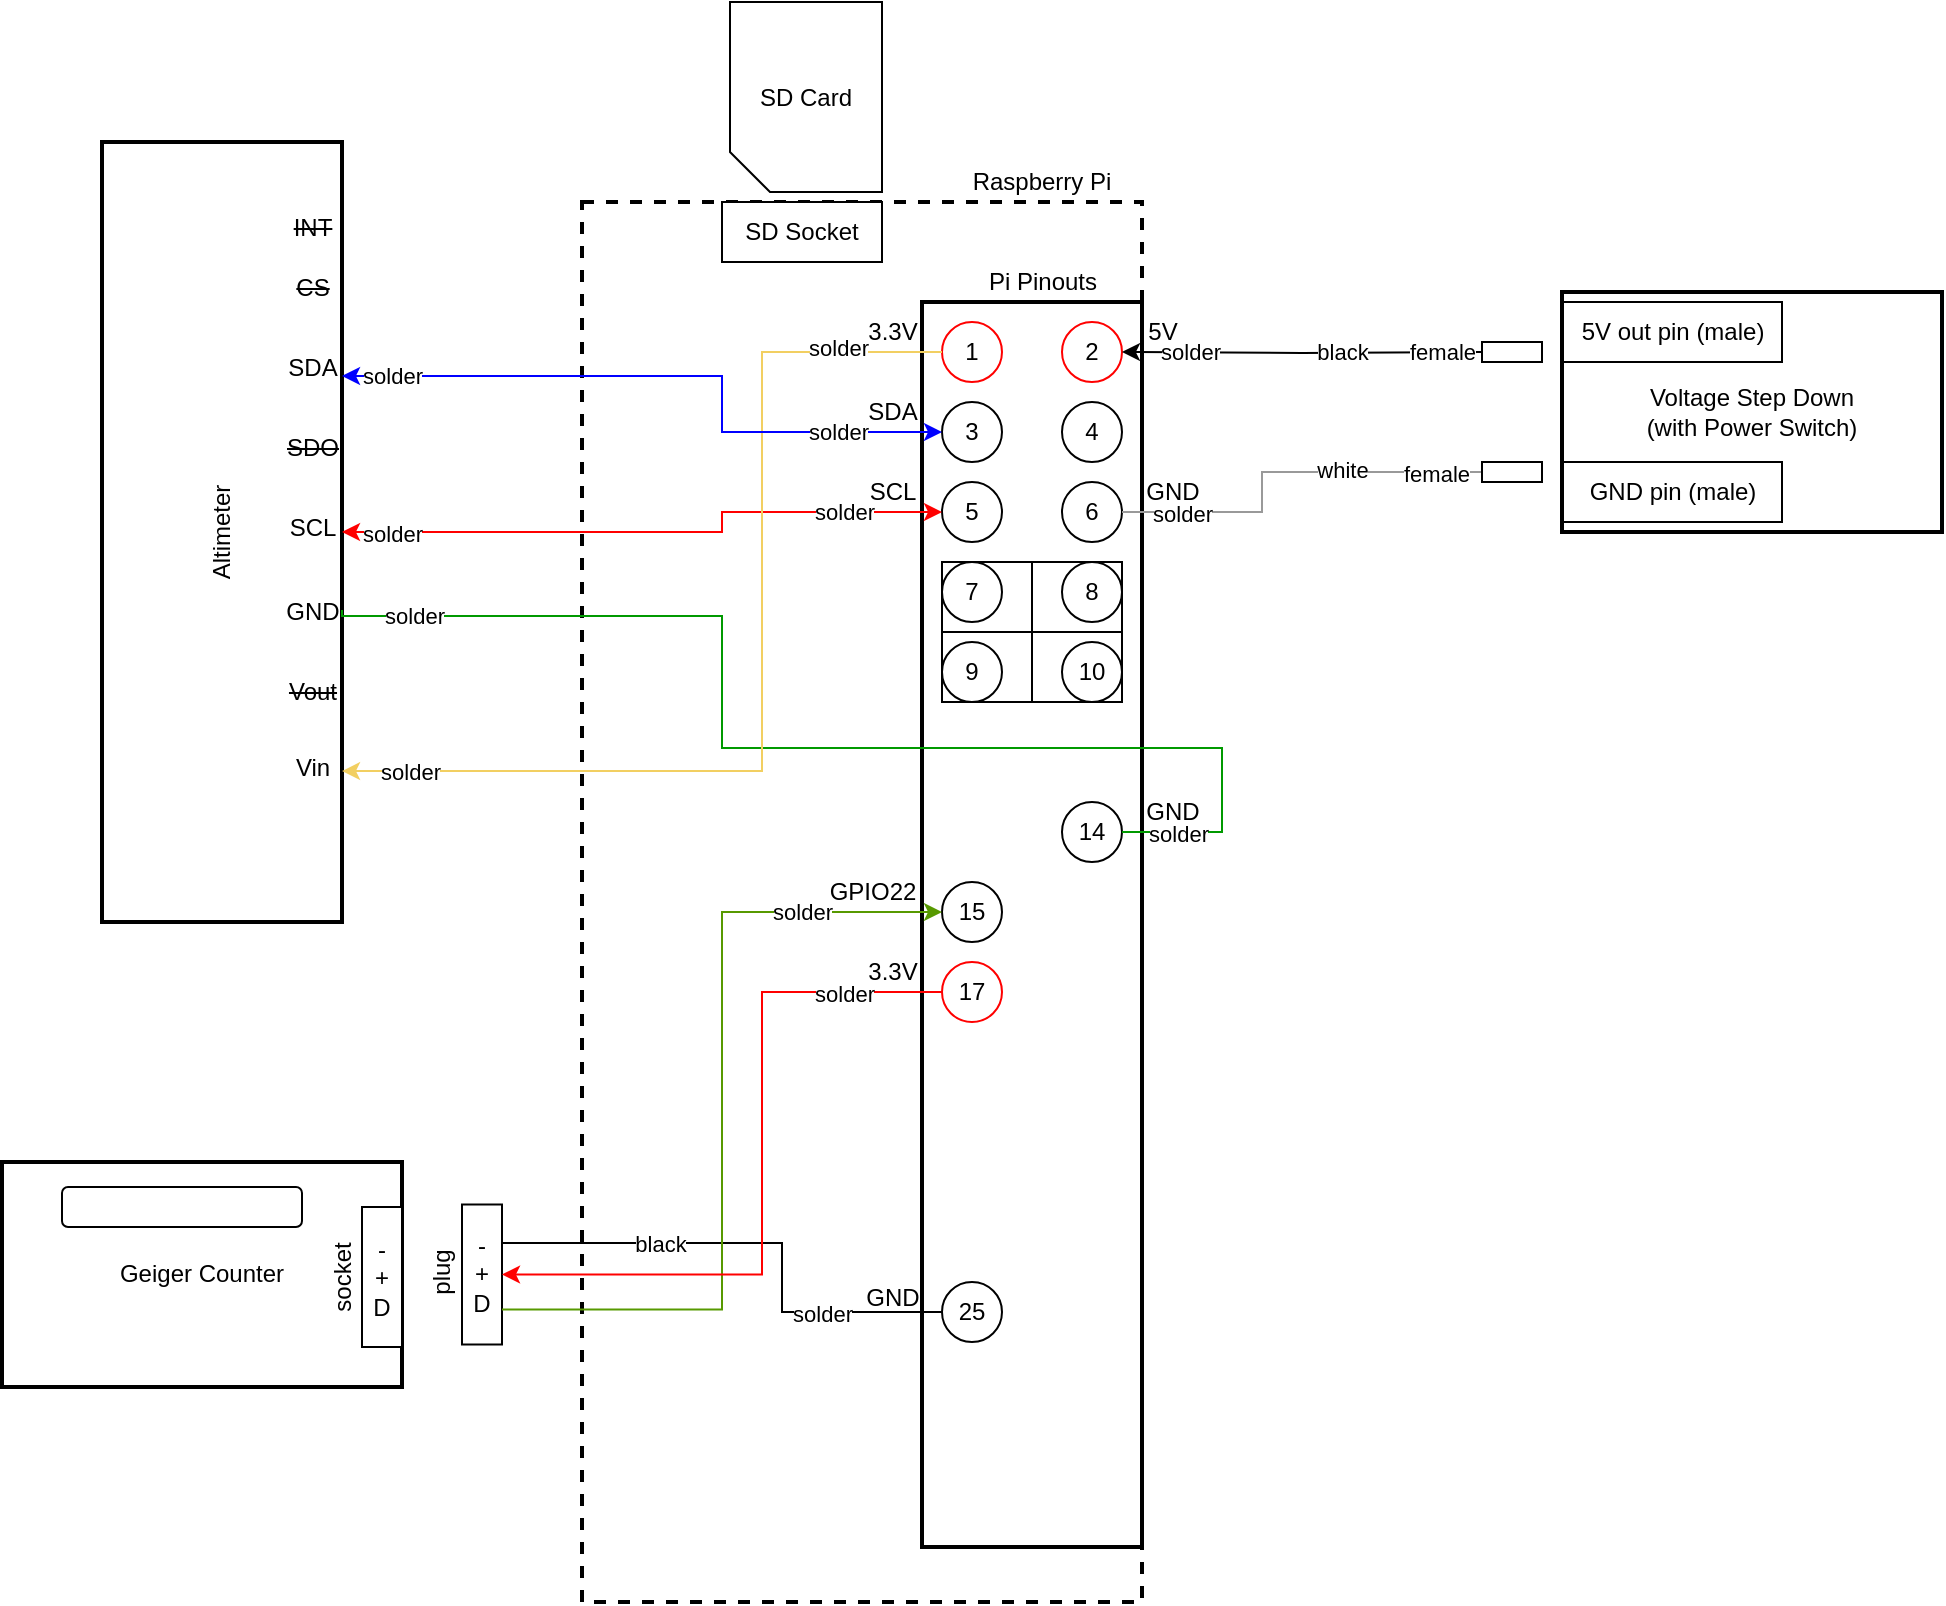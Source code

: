 <mxfile version="24.4.0" type="device">
  <diagram name="Page-1" id="16e2658f-23c8-b752-8be9-c03fbebb8bbe">
    <mxGraphModel dx="1026" dy="660" grid="1" gridSize="10" guides="1" tooltips="1" connect="1" arrows="1" fold="1" page="1" pageScale="1" pageWidth="1100" pageHeight="850" background="none" math="0" shadow="0">
      <root>
        <mxCell id="0" />
        <mxCell id="1" parent="0" />
        <mxCell id="DTEQzRUjmAOOLGA9nSvv-15" value="" style="group" vertex="1" connectable="0" parent="1">
          <mxGeometry x="320" y="100" width="320" height="720" as="geometry" />
        </mxCell>
        <mxCell id="DTEQzRUjmAOOLGA9nSvv-14" value="" style="group" vertex="1" connectable="0" parent="DTEQzRUjmAOOLGA9nSvv-15">
          <mxGeometry width="280" height="720" as="geometry" />
        </mxCell>
        <mxCell id="DTEQzRUjmAOOLGA9nSvv-8" value="" style="rounded=0;whiteSpace=wrap;html=1;dashed=1;strokeWidth=2;" vertex="1" parent="DTEQzRUjmAOOLGA9nSvv-14">
          <mxGeometry y="20" width="280" height="700" as="geometry" />
        </mxCell>
        <mxCell id="DTEQzRUjmAOOLGA9nSvv-11" value="Raspberry Pi" style="text;html=1;align=center;verticalAlign=middle;whiteSpace=wrap;rounded=0;" vertex="1" parent="DTEQzRUjmAOOLGA9nSvv-14">
          <mxGeometry x="190" width="80" height="20" as="geometry" />
        </mxCell>
        <mxCell id="DTEQzRUjmAOOLGA9nSvv-12" value="SD Socket" style="rounded=0;whiteSpace=wrap;html=1;" vertex="1" parent="DTEQzRUjmAOOLGA9nSvv-14">
          <mxGeometry x="70" y="20" width="80" height="30" as="geometry" />
        </mxCell>
        <mxCell id="l7NtF2umZ_qrGKWd3am9-107" value="" style="group" parent="DTEQzRUjmAOOLGA9nSvv-15" vertex="1" connectable="0">
          <mxGeometry x="110" y="40" width="210" height="652.5" as="geometry" />
        </mxCell>
        <mxCell id="l7NtF2umZ_qrGKWd3am9-41" value="5V" style="text;html=1;align=center;verticalAlign=middle;resizable=0;points=[];autosize=1;strokeColor=none;fillColor=none;" parent="l7NtF2umZ_qrGKWd3am9-107" vertex="1">
          <mxGeometry x="160" y="30" width="40" height="30" as="geometry" />
        </mxCell>
        <mxCell id="l7NtF2umZ_qrGKWd3am9-46" value="GND" style="text;html=1;align=center;verticalAlign=middle;resizable=0;points=[];autosize=1;strokeColor=none;fillColor=none;" parent="l7NtF2umZ_qrGKWd3am9-107" vertex="1">
          <mxGeometry x="160" y="110" width="50" height="30" as="geometry" />
        </mxCell>
        <mxCell id="l7NtF2umZ_qrGKWd3am9-57" value="3.3V" style="text;html=1;align=center;verticalAlign=middle;resizable=0;points=[];autosize=1;strokeColor=none;fillColor=none;" parent="l7NtF2umZ_qrGKWd3am9-107" vertex="1">
          <mxGeometry x="20" y="30" width="50" height="30" as="geometry" />
        </mxCell>
        <mxCell id="l7NtF2umZ_qrGKWd3am9-71" value="SCL" style="text;html=1;align=center;verticalAlign=middle;resizable=0;points=[];autosize=1;strokeColor=none;fillColor=none;" parent="l7NtF2umZ_qrGKWd3am9-107" vertex="1">
          <mxGeometry x="20" y="110" width="50" height="30" as="geometry" />
        </mxCell>
        <mxCell id="l7NtF2umZ_qrGKWd3am9-76" value="SDA" style="text;html=1;align=center;verticalAlign=middle;resizable=0;points=[];autosize=1;strokeColor=none;fillColor=none;" parent="l7NtF2umZ_qrGKWd3am9-107" vertex="1">
          <mxGeometry x="20" y="70" width="50" height="30" as="geometry" />
        </mxCell>
        <mxCell id="l7NtF2umZ_qrGKWd3am9-89" value="GPIO22" style="text;html=1;align=center;verticalAlign=middle;resizable=0;points=[];autosize=1;strokeColor=none;fillColor=none;" parent="l7NtF2umZ_qrGKWd3am9-107" vertex="1">
          <mxGeometry y="310" width="70" height="30" as="geometry" />
        </mxCell>
        <mxCell id="l7NtF2umZ_qrGKWd3am9-94" value="3.3V" style="text;html=1;align=center;verticalAlign=middle;resizable=0;points=[];autosize=1;strokeColor=none;fillColor=none;" parent="l7NtF2umZ_qrGKWd3am9-107" vertex="1">
          <mxGeometry x="20" y="350" width="50" height="30" as="geometry" />
        </mxCell>
        <mxCell id="l7NtF2umZ_qrGKWd3am9-101" value="GND" style="text;html=1;align=center;verticalAlign=middle;resizable=0;points=[];autosize=1;strokeColor=none;fillColor=none;" parent="l7NtF2umZ_qrGKWd3am9-107" vertex="1">
          <mxGeometry x="20" y="512.5" width="50" height="30" as="geometry" />
        </mxCell>
        <mxCell id="l7NtF2umZ_qrGKWd3am9-106" value="" style="group;strokeWidth=1;" parent="l7NtF2umZ_qrGKWd3am9-107" vertex="1" connectable="0">
          <mxGeometry x="60" width="110" height="652.5" as="geometry" />
        </mxCell>
        <mxCell id="l7NtF2umZ_qrGKWd3am9-3" value="" style="rounded=0;whiteSpace=wrap;html=1;strokeWidth=2;" parent="l7NtF2umZ_qrGKWd3am9-106" vertex="1">
          <mxGeometry y="30" width="110" height="622.5" as="geometry" />
        </mxCell>
        <mxCell id="l7NtF2umZ_qrGKWd3am9-4" value="1" style="ellipse;whiteSpace=wrap;html=1;aspect=fixed;strokeColor=#FF0000;" parent="l7NtF2umZ_qrGKWd3am9-106" vertex="1">
          <mxGeometry x="10" y="40" width="30" height="30" as="geometry" />
        </mxCell>
        <mxCell id="l7NtF2umZ_qrGKWd3am9-5" value="3" style="ellipse;whiteSpace=wrap;html=1;aspect=fixed;" parent="l7NtF2umZ_qrGKWd3am9-106" vertex="1">
          <mxGeometry x="10" y="80" width="30" height="30" as="geometry" />
        </mxCell>
        <mxCell id="l7NtF2umZ_qrGKWd3am9-6" value="5" style="ellipse;whiteSpace=wrap;html=1;aspect=fixed;" parent="l7NtF2umZ_qrGKWd3am9-106" vertex="1">
          <mxGeometry x="10" y="120" width="30" height="30" as="geometry" />
        </mxCell>
        <mxCell id="l7NtF2umZ_qrGKWd3am9-7" value="2" style="ellipse;whiteSpace=wrap;html=1;aspect=fixed;strokeColor=#FF0000;" parent="l7NtF2umZ_qrGKWd3am9-106" vertex="1">
          <mxGeometry x="70" y="40" width="30" height="30" as="geometry" />
        </mxCell>
        <mxCell id="l7NtF2umZ_qrGKWd3am9-8" value="4" style="ellipse;whiteSpace=wrap;html=1;aspect=fixed;" parent="l7NtF2umZ_qrGKWd3am9-106" vertex="1">
          <mxGeometry x="70" y="80" width="30" height="30" as="geometry" />
        </mxCell>
        <mxCell id="l7NtF2umZ_qrGKWd3am9-9" value="6" style="ellipse;whiteSpace=wrap;html=1;aspect=fixed;" parent="l7NtF2umZ_qrGKWd3am9-106" vertex="1">
          <mxGeometry x="70" y="120" width="30" height="30" as="geometry" />
        </mxCell>
        <mxCell id="l7NtF2umZ_qrGKWd3am9-19" value="14" style="ellipse;whiteSpace=wrap;html=1;aspect=fixed;" parent="l7NtF2umZ_qrGKWd3am9-106" vertex="1">
          <mxGeometry x="70" y="280" width="30" height="30" as="geometry" />
        </mxCell>
        <mxCell id="l7NtF2umZ_qrGKWd3am9-20" value="15" style="ellipse;whiteSpace=wrap;html=1;aspect=fixed;" parent="l7NtF2umZ_qrGKWd3am9-106" vertex="1">
          <mxGeometry x="10" y="320" width="30" height="30" as="geometry" />
        </mxCell>
        <mxCell id="l7NtF2umZ_qrGKWd3am9-21" value="25" style="ellipse;whiteSpace=wrap;html=1;aspect=fixed;" parent="l7NtF2umZ_qrGKWd3am9-106" vertex="1">
          <mxGeometry x="10" y="520" width="30" height="30" as="geometry" />
        </mxCell>
        <mxCell id="l7NtF2umZ_qrGKWd3am9-22" value="17" style="ellipse;whiteSpace=wrap;html=1;aspect=fixed;strokeColor=#FF0000;" parent="l7NtF2umZ_qrGKWd3am9-106" vertex="1">
          <mxGeometry x="10" y="360" width="30" height="30" as="geometry" />
        </mxCell>
        <mxCell id="l7NtF2umZ_qrGKWd3am9-28" value="Pi Pinouts" style="text;html=1;align=center;verticalAlign=middle;whiteSpace=wrap;rounded=0;" parent="l7NtF2umZ_qrGKWd3am9-106" vertex="1">
          <mxGeometry x="23" y="10" width="75" height="20" as="geometry" />
        </mxCell>
        <mxCell id="l7NtF2umZ_qrGKWd3am9-105" value="" style="group" parent="l7NtF2umZ_qrGKWd3am9-106" vertex="1" connectable="0">
          <mxGeometry x="10" y="160" width="90" height="70" as="geometry" />
        </mxCell>
        <mxCell id="l7NtF2umZ_qrGKWd3am9-15" value="" style="rounded=0;whiteSpace=wrap;html=1;" parent="l7NtF2umZ_qrGKWd3am9-105" vertex="1">
          <mxGeometry width="90" height="70" as="geometry" />
        </mxCell>
        <mxCell id="l7NtF2umZ_qrGKWd3am9-10" value="7" style="ellipse;whiteSpace=wrap;html=1;aspect=fixed;" parent="l7NtF2umZ_qrGKWd3am9-105" vertex="1">
          <mxGeometry width="30" height="30" as="geometry" />
        </mxCell>
        <mxCell id="l7NtF2umZ_qrGKWd3am9-11" value="8" style="ellipse;whiteSpace=wrap;html=1;aspect=fixed;" parent="l7NtF2umZ_qrGKWd3am9-105" vertex="1">
          <mxGeometry x="60" width="30" height="30" as="geometry" />
        </mxCell>
        <mxCell id="l7NtF2umZ_qrGKWd3am9-12" value="9" style="ellipse;whiteSpace=wrap;html=1;aspect=fixed;" parent="l7NtF2umZ_qrGKWd3am9-105" vertex="1">
          <mxGeometry y="40" width="30" height="30" as="geometry" />
        </mxCell>
        <mxCell id="l7NtF2umZ_qrGKWd3am9-13" value="10" style="ellipse;whiteSpace=wrap;html=1;aspect=fixed;" parent="l7NtF2umZ_qrGKWd3am9-105" vertex="1">
          <mxGeometry x="60" y="40" width="30" height="30" as="geometry" />
        </mxCell>
        <mxCell id="l7NtF2umZ_qrGKWd3am9-16" value="" style="endArrow=none;html=1;rounded=0;exitX=0;exitY=0.5;exitDx=0;exitDy=0;entryX=1;entryY=0.5;entryDx=0;entryDy=0;" parent="l7NtF2umZ_qrGKWd3am9-105" source="l7NtF2umZ_qrGKWd3am9-15" target="l7NtF2umZ_qrGKWd3am9-15" edge="1">
          <mxGeometry width="50" height="50" relative="1" as="geometry">
            <mxPoint x="20" y="130" as="sourcePoint" />
            <mxPoint x="70" y="80" as="targetPoint" />
          </mxGeometry>
        </mxCell>
        <mxCell id="l7NtF2umZ_qrGKWd3am9-17" value="" style="endArrow=none;html=1;rounded=0;entryX=0.5;entryY=0;entryDx=0;entryDy=0;exitX=0.5;exitY=1;exitDx=0;exitDy=0;" parent="l7NtF2umZ_qrGKWd3am9-105" source="l7NtF2umZ_qrGKWd3am9-15" target="l7NtF2umZ_qrGKWd3am9-15" edge="1">
          <mxGeometry width="50" height="50" relative="1" as="geometry">
            <mxPoint x="20" y="130" as="sourcePoint" />
            <mxPoint x="70" y="80" as="targetPoint" />
          </mxGeometry>
        </mxCell>
        <mxCell id="l7NtF2umZ_qrGKWd3am9-66" value="GND" style="text;html=1;align=center;verticalAlign=middle;resizable=0;points=[];autosize=1;strokeColor=none;fillColor=none;" parent="l7NtF2umZ_qrGKWd3am9-107" vertex="1">
          <mxGeometry x="160" y="270" width="50" height="30" as="geometry" />
        </mxCell>
        <mxCell id="l7NtF2umZ_qrGKWd3am9-104" value="" style="group" parent="1" vertex="1" connectable="0">
          <mxGeometry x="240" y="621.25" width="40" height="70" as="geometry" />
        </mxCell>
        <mxCell id="l7NtF2umZ_qrGKWd3am9-87" value="-&lt;div&gt;+&lt;/div&gt;&lt;div&gt;D&lt;/div&gt;" style="rounded=0;whiteSpace=wrap;html=1;" parent="l7NtF2umZ_qrGKWd3am9-104" vertex="1">
          <mxGeometry x="20" width="20" height="70" as="geometry" />
        </mxCell>
        <mxCell id="l7NtF2umZ_qrGKWd3am9-91" value="plug" style="text;html=1;align=center;verticalAlign=middle;whiteSpace=wrap;rounded=0;flipV=1;flipH=1;direction=east;horizontal=0;" parent="l7NtF2umZ_qrGKWd3am9-104" vertex="1">
          <mxGeometry y="18.75" width="20" height="30" as="geometry" />
        </mxCell>
        <mxCell id="l7NtF2umZ_qrGKWd3am9-86" value="" style="group;strokeWidth=1;strokeColor=none;" parent="1" vertex="1" connectable="0">
          <mxGeometry x="80" y="90" width="130" height="390" as="geometry" />
        </mxCell>
        <mxCell id="l7NtF2umZ_qrGKWd3am9-52" value="Altimeter" style="rounded=0;whiteSpace=wrap;html=1;points=[[0,0,0,0,0],[0,0.25,0,0,0],[0,0.5,0,0,0],[0,0.75,0,0,0],[0,1,0,0,0],[0.25,0,0,0,0],[0.25,1,0,0,0],[0.5,0,0,0,0],[0.5,1,0,0,0],[0.75,0,0,0,0],[0.75,1,0,0,0],[1,0,0,0,0],[1,0.1,0,0,0],[1,0.2,0,0,0],[1,0.3,0,0,0],[1,0.4,0,0,0],[1,0.5,0,0,0],[1,0.6,0,0,0],[1,0.7,0,0,0],[1,0.8,0,0,0],[1,1,0,0,0]];horizontal=0;strokeWidth=2;" parent="l7NtF2umZ_qrGKWd3am9-86" vertex="1">
          <mxGeometry width="120" height="390" as="geometry" />
        </mxCell>
        <mxCell id="l7NtF2umZ_qrGKWd3am9-55" value="Vin" style="text;html=1;align=center;verticalAlign=middle;resizable=0;points=[];autosize=1;strokeColor=none;fillColor=none;" parent="l7NtF2umZ_qrGKWd3am9-86" vertex="1">
          <mxGeometry x="85" y="297.5" width="40" height="30" as="geometry" />
        </mxCell>
        <mxCell id="l7NtF2umZ_qrGKWd3am9-59" value="&lt;strike&gt;Vout&lt;/strike&gt;" style="text;html=1;align=center;verticalAlign=middle;resizable=0;points=[];autosize=1;strokeColor=none;fillColor=none;textShadow=0;" parent="l7NtF2umZ_qrGKWd3am9-86" vertex="1">
          <mxGeometry x="80" y="260" width="50" height="30" as="geometry" />
        </mxCell>
        <mxCell id="l7NtF2umZ_qrGKWd3am9-60" value="GND" style="text;html=1;align=center;verticalAlign=middle;resizable=0;points=[];autosize=1;strokeColor=none;fillColor=none;" parent="l7NtF2umZ_qrGKWd3am9-86" vertex="1">
          <mxGeometry x="80" y="220" width="50" height="30" as="geometry" />
        </mxCell>
        <mxCell id="l7NtF2umZ_qrGKWd3am9-70" value="SCL" style="text;html=1;align=center;verticalAlign=middle;resizable=0;points=[];autosize=1;strokeColor=none;fillColor=none;" parent="l7NtF2umZ_qrGKWd3am9-86" vertex="1">
          <mxGeometry x="80" y="177.5" width="50" height="30" as="geometry" />
        </mxCell>
        <mxCell id="l7NtF2umZ_qrGKWd3am9-75" value="SDA" style="text;html=1;align=center;verticalAlign=middle;resizable=0;points=[];autosize=1;strokeColor=none;fillColor=none;" parent="l7NtF2umZ_qrGKWd3am9-86" vertex="1">
          <mxGeometry x="80" y="97.5" width="50" height="30" as="geometry" />
        </mxCell>
        <mxCell id="l7NtF2umZ_qrGKWd3am9-77" value="&lt;strike&gt;SDO&lt;/strike&gt;" style="text;html=1;align=center;verticalAlign=middle;resizable=0;points=[];autosize=1;strokeColor=none;fillColor=none;textShadow=0;" parent="l7NtF2umZ_qrGKWd3am9-86" vertex="1">
          <mxGeometry x="80" y="137.5" width="50" height="30" as="geometry" />
        </mxCell>
        <mxCell id="l7NtF2umZ_qrGKWd3am9-78" value="&lt;strike&gt;CS&lt;/strike&gt;" style="text;html=1;align=center;verticalAlign=middle;resizable=0;points=[];autosize=1;strokeColor=none;fillColor=none;textShadow=0;" parent="l7NtF2umZ_qrGKWd3am9-86" vertex="1">
          <mxGeometry x="85" y="57.5" width="40" height="30" as="geometry" />
        </mxCell>
        <mxCell id="l7NtF2umZ_qrGKWd3am9-79" value="&lt;strike&gt;INT&lt;/strike&gt;" style="text;html=1;align=center;verticalAlign=middle;resizable=0;points=[];autosize=1;strokeColor=none;fillColor=none;textShadow=0;" parent="l7NtF2umZ_qrGKWd3am9-86" vertex="1">
          <mxGeometry x="85" y="27.5" width="40" height="30" as="geometry" />
        </mxCell>
        <mxCell id="l7NtF2umZ_qrGKWd3am9-67" style="edgeStyle=orthogonalEdgeStyle;rounded=0;orthogonalLoop=1;jettySize=auto;html=1;exitX=0;exitY=0.5;exitDx=0;exitDy=0;startArrow=classic;startFill=1;strokeColor=#FF0000;" parent="1" source="l7NtF2umZ_qrGKWd3am9-6" target="l7NtF2umZ_qrGKWd3am9-52" edge="1">
          <mxGeometry relative="1" as="geometry">
            <Array as="points">
              <mxPoint x="390" y="275" />
              <mxPoint x="390" y="285" />
            </Array>
          </mxGeometry>
        </mxCell>
        <mxCell id="l7NtF2umZ_qrGKWd3am9-68" value="solder" style="edgeLabel;html=1;align=center;verticalAlign=middle;resizable=0;points=[];" parent="l7NtF2umZ_qrGKWd3am9-67" vertex="1" connectable="0">
          <mxGeometry x="0.844" y="1" relative="1" as="geometry">
            <mxPoint x="1" as="offset" />
          </mxGeometry>
        </mxCell>
        <mxCell id="l7NtF2umZ_qrGKWd3am9-69" value="solder" style="edgeLabel;html=1;align=center;verticalAlign=middle;resizable=0;points=[];" parent="l7NtF2umZ_qrGKWd3am9-67" vertex="1" connectable="0">
          <mxGeometry x="-0.699" relative="1" as="geometry">
            <mxPoint x="-3" as="offset" />
          </mxGeometry>
        </mxCell>
        <mxCell id="l7NtF2umZ_qrGKWd3am9-61" style="edgeStyle=orthogonalEdgeStyle;rounded=0;orthogonalLoop=1;jettySize=auto;html=1;entryX=1;entryY=0.6;entryDx=0;entryDy=0;entryPerimeter=0;endArrow=none;endFill=0;strokeColor=#009900;exitX=1;exitY=0.5;exitDx=0;exitDy=0;" parent="1" source="l7NtF2umZ_qrGKWd3am9-19" target="l7NtF2umZ_qrGKWd3am9-52" edge="1">
          <mxGeometry relative="1" as="geometry">
            <mxPoint x="260" y="502.5" as="targetPoint" />
            <mxPoint x="730" y="462.5" as="sourcePoint" />
            <Array as="points">
              <mxPoint x="640" y="435" />
              <mxPoint x="640" y="393" />
              <mxPoint x="390" y="393" />
              <mxPoint x="390" y="327" />
              <mxPoint x="200" y="327" />
            </Array>
          </mxGeometry>
        </mxCell>
        <mxCell id="l7NtF2umZ_qrGKWd3am9-65" value="solder" style="edgeLabel;html=1;align=center;verticalAlign=middle;resizable=0;points=[];" parent="l7NtF2umZ_qrGKWd3am9-61" vertex="1" connectable="0">
          <mxGeometry x="-0.94" y="1" relative="1" as="geometry">
            <mxPoint x="10" y="2" as="offset" />
          </mxGeometry>
        </mxCell>
        <mxCell id="l7NtF2umZ_qrGKWd3am9-64" value="solder" style="edgeLabel;html=1;align=center;verticalAlign=middle;resizable=0;points=[];" parent="l7NtF2umZ_qrGKWd3am9-61" vertex="1" connectable="0">
          <mxGeometry x="0.871" relative="1" as="geometry">
            <mxPoint as="offset" />
          </mxGeometry>
        </mxCell>
        <mxCell id="l7NtF2umZ_qrGKWd3am9-99" style="edgeStyle=orthogonalEdgeStyle;rounded=0;orthogonalLoop=1;jettySize=auto;html=1;exitX=0;exitY=0.5;exitDx=0;exitDy=0;entryX=1;entryY=0.25;entryDx=0;entryDy=0;endArrow=none;endFill=0;" parent="1" source="l7NtF2umZ_qrGKWd3am9-21" target="l7NtF2umZ_qrGKWd3am9-87" edge="1">
          <mxGeometry relative="1" as="geometry">
            <Array as="points">
              <mxPoint x="420" y="675.5" />
              <mxPoint x="420" y="640.5" />
              <mxPoint x="280" y="640.5" />
            </Array>
          </mxGeometry>
        </mxCell>
        <mxCell id="l7NtF2umZ_qrGKWd3am9-100" value="solder" style="edgeLabel;html=1;align=center;verticalAlign=middle;resizable=0;points=[];" parent="l7NtF2umZ_qrGKWd3am9-99" vertex="1" connectable="0">
          <mxGeometry x="-0.733" y="1" relative="1" as="geometry">
            <mxPoint x="-26" as="offset" />
          </mxGeometry>
        </mxCell>
        <mxCell id="l7NtF2umZ_qrGKWd3am9-102" value="black" style="edgeLabel;html=1;align=center;verticalAlign=middle;resizable=0;points=[];" parent="l7NtF2umZ_qrGKWd3am9-99" vertex="1" connectable="0">
          <mxGeometry x="0.372" relative="1" as="geometry">
            <mxPoint as="offset" />
          </mxGeometry>
        </mxCell>
        <mxCell id="l7NtF2umZ_qrGKWd3am9-51" value="" style="group" parent="1" vertex="1" connectable="0">
          <mxGeometry x="810" y="165" width="190" height="120" as="geometry" />
        </mxCell>
        <mxCell id="l7NtF2umZ_qrGKWd3am9-30" value="Voltage Step Down&lt;div&gt;(with Power Switch)&lt;/div&gt;" style="rounded=0;whiteSpace=wrap;html=1;strokeWidth=2;" parent="l7NtF2umZ_qrGKWd3am9-51" vertex="1">
          <mxGeometry width="190" height="120" as="geometry" />
        </mxCell>
        <mxCell id="l7NtF2umZ_qrGKWd3am9-42" value="5V out pin (male)" style="text;html=1;align=center;verticalAlign=middle;resizable=0;points=[];autosize=1;strokeColor=default;fillColor=none;" parent="l7NtF2umZ_qrGKWd3am9-51" vertex="1">
          <mxGeometry y="5" width="110" height="30" as="geometry" />
        </mxCell>
        <mxCell id="l7NtF2umZ_qrGKWd3am9-45" value="GND pin (male)" style="text;html=1;align=center;verticalAlign=middle;resizable=0;points=[];autosize=1;strokeColor=default;fillColor=none;" parent="l7NtF2umZ_qrGKWd3am9-51" vertex="1">
          <mxGeometry y="85" width="110" height="30" as="geometry" />
        </mxCell>
        <mxCell id="l7NtF2umZ_qrGKWd3am9-53" style="edgeStyle=orthogonalEdgeStyle;rounded=0;orthogonalLoop=1;jettySize=auto;html=1;exitX=0;exitY=0.5;exitDx=0;exitDy=0;strokeColor=#F2CF61;endArrow=classic;endFill=1;startArrow=none;startFill=0;entryX=0.875;entryY=0.567;entryDx=0;entryDy=0;entryPerimeter=0;" parent="1" source="l7NtF2umZ_qrGKWd3am9-4" target="l7NtF2umZ_qrGKWd3am9-55" edge="1">
          <mxGeometry relative="1" as="geometry">
            <mxPoint x="240" y="442.5" as="targetPoint" />
            <Array as="points">
              <mxPoint x="410" y="195.5" />
              <mxPoint x="410" y="404.5" />
            </Array>
          </mxGeometry>
        </mxCell>
        <mxCell id="l7NtF2umZ_qrGKWd3am9-56" value="solder" style="edgeLabel;html=1;align=center;verticalAlign=middle;resizable=0;points=[];" parent="l7NtF2umZ_qrGKWd3am9-53" vertex="1" connectable="0">
          <mxGeometry x="0.87" relative="1" as="geometry">
            <mxPoint x="1" as="offset" />
          </mxGeometry>
        </mxCell>
        <mxCell id="l7NtF2umZ_qrGKWd3am9-58" value="solder" style="edgeLabel;html=1;align=center;verticalAlign=middle;resizable=0;points=[];" parent="l7NtF2umZ_qrGKWd3am9-53" vertex="1" connectable="0">
          <mxGeometry x="-0.796" y="-2" relative="1" as="geometry">
            <mxPoint as="offset" />
          </mxGeometry>
        </mxCell>
        <mxCell id="l7NtF2umZ_qrGKWd3am9-72" style="edgeStyle=orthogonalEdgeStyle;rounded=0;orthogonalLoop=1;jettySize=auto;html=1;exitX=0;exitY=0.5;exitDx=0;exitDy=0;entryX=1;entryY=0.3;entryDx=0;entryDy=0;entryPerimeter=0;startArrow=classic;startFill=1;strokeColor=#0000FF;" parent="1" source="l7NtF2umZ_qrGKWd3am9-5" target="l7NtF2umZ_qrGKWd3am9-52" edge="1">
          <mxGeometry relative="1" as="geometry">
            <Array as="points">
              <mxPoint x="390" y="235" />
              <mxPoint x="390" y="207" />
            </Array>
          </mxGeometry>
        </mxCell>
        <mxCell id="l7NtF2umZ_qrGKWd3am9-73" value="solder" style="edgeLabel;html=1;align=center;verticalAlign=middle;resizable=0;points=[];" parent="l7NtF2umZ_qrGKWd3am9-72" vertex="1" connectable="0">
          <mxGeometry x="-0.683" relative="1" as="geometry">
            <mxPoint as="offset" />
          </mxGeometry>
        </mxCell>
        <mxCell id="l7NtF2umZ_qrGKWd3am9-74" value="solder" style="edgeLabel;html=1;align=center;verticalAlign=middle;resizable=0;points=[];" parent="l7NtF2umZ_qrGKWd3am9-72" vertex="1" connectable="0">
          <mxGeometry x="0.85" relative="1" as="geometry">
            <mxPoint as="offset" />
          </mxGeometry>
        </mxCell>
        <mxCell id="l7NtF2umZ_qrGKWd3am9-88" style="edgeStyle=orthogonalEdgeStyle;rounded=0;orthogonalLoop=1;jettySize=auto;html=1;exitX=1;exitY=0.75;exitDx=0;exitDy=0;entryX=0;entryY=0.5;entryDx=0;entryDy=0;fontColor=#000000;strokeColor=#579900;" parent="1" source="l7NtF2umZ_qrGKWd3am9-87" target="l7NtF2umZ_qrGKWd3am9-20" edge="1">
          <mxGeometry relative="1" as="geometry" />
        </mxCell>
        <mxCell id="l7NtF2umZ_qrGKWd3am9-90" value="solder" style="edgeLabel;html=1;align=center;verticalAlign=middle;resizable=0;points=[];" parent="l7NtF2umZ_qrGKWd3am9-88" vertex="1" connectable="0">
          <mxGeometry x="0.814" relative="1" as="geometry">
            <mxPoint x="-31" as="offset" />
          </mxGeometry>
        </mxCell>
        <mxCell id="l7NtF2umZ_qrGKWd3am9-103" value="" style="group" parent="1" vertex="1" connectable="0">
          <mxGeometry x="30" y="600" width="200" height="112.5" as="geometry" />
        </mxCell>
        <mxCell id="l7NtF2umZ_qrGKWd3am9-82" value="Geiger Counter" style="rounded=0;whiteSpace=wrap;html=1;points=[[0,0,0,0,0],[0,0.25,0,0,0],[0,0.5,0,0,0],[0,0.75,0,0,0],[0,1,0,0,0],[0.25,0,0,0,0],[0.25,1,0,0,0],[0.5,0,0,0,0],[0.5,1,0,0,0],[0.75,0,0,0,0],[0.75,1,0,0,0],[1,0,0,0,0],[1,0.4,0,0,0],[1,0.5,0,0,0],[1,0.6,0,0,0],[1,1,0,0,0]];strokeWidth=2;" parent="l7NtF2umZ_qrGKWd3am9-103" vertex="1">
          <mxGeometry width="200" height="112.5" as="geometry" />
        </mxCell>
        <mxCell id="l7NtF2umZ_qrGKWd3am9-83" value="-&lt;div&gt;+&lt;/div&gt;&lt;div&gt;D&lt;/div&gt;" style="rounded=0;whiteSpace=wrap;html=1;" parent="l7NtF2umZ_qrGKWd3am9-103" vertex="1">
          <mxGeometry x="180" y="22.5" width="20" height="70" as="geometry" />
        </mxCell>
        <mxCell id="l7NtF2umZ_qrGKWd3am9-84" value="" style="rounded=1;whiteSpace=wrap;html=1;" parent="l7NtF2umZ_qrGKWd3am9-103" vertex="1">
          <mxGeometry x="30" y="12.5" width="120" height="20" as="geometry" />
        </mxCell>
        <mxCell id="l7NtF2umZ_qrGKWd3am9-85" value="socket" style="text;html=1;align=center;verticalAlign=middle;whiteSpace=wrap;rounded=0;flipV=1;flipH=1;direction=east;horizontal=0;" parent="l7NtF2umZ_qrGKWd3am9-103" vertex="1">
          <mxGeometry x="160" y="33.75" width="20" height="47.5" as="geometry" />
        </mxCell>
        <mxCell id="l7NtF2umZ_qrGKWd3am9-109" style="edgeStyle=orthogonalEdgeStyle;rounded=0;orthogonalLoop=1;jettySize=auto;html=1;exitX=1;exitY=0.5;exitDx=0;exitDy=0;entryX=0;entryY=0.5;entryDx=0;entryDy=0;endArrow=none;endFill=0;startArrow=classic;startFill=1;strokeColor=#FF0000;" parent="1" source="l7NtF2umZ_qrGKWd3am9-87" target="l7NtF2umZ_qrGKWd3am9-22" edge="1">
          <mxGeometry relative="1" as="geometry">
            <Array as="points">
              <mxPoint x="410" y="656.5" />
              <mxPoint x="410" y="515.5" />
            </Array>
          </mxGeometry>
        </mxCell>
        <mxCell id="l7NtF2umZ_qrGKWd3am9-110" value="solder" style="edgeLabel;html=1;align=center;verticalAlign=middle;resizable=0;points=[];" parent="l7NtF2umZ_qrGKWd3am9-109" vertex="1" connectable="0">
          <mxGeometry x="0.729" relative="1" as="geometry">
            <mxPoint y="1" as="offset" />
          </mxGeometry>
        </mxCell>
        <mxCell id="DTEQzRUjmAOOLGA9nSvv-6" value="" style="group" vertex="1" connectable="0" parent="1">
          <mxGeometry x="660" y="250" width="140" height="25" as="geometry" />
        </mxCell>
        <mxCell id="l7NtF2umZ_qrGKWd3am9-44" style="edgeStyle=orthogonalEdgeStyle;rounded=0;orthogonalLoop=1;jettySize=auto;html=1;exitX=1;exitY=0.5;exitDx=0;exitDy=0;endArrow=none;endFill=0;strokeColor=#999999;" parent="DTEQzRUjmAOOLGA9nSvv-6" source="l7NtF2umZ_qrGKWd3am9-9" edge="1">
          <mxGeometry relative="1" as="geometry">
            <mxPoint x="110" y="5" as="targetPoint" />
            <Array as="points">
              <mxPoint y="25" />
              <mxPoint y="5" />
            </Array>
          </mxGeometry>
        </mxCell>
        <mxCell id="l7NtF2umZ_qrGKWd3am9-47" value="solder" style="edgeLabel;html=1;align=center;verticalAlign=middle;resizable=0;points=[];" parent="l7NtF2umZ_qrGKWd3am9-44" vertex="1" connectable="0">
          <mxGeometry x="-0.598" relative="1" as="geometry">
            <mxPoint x="-10" y="1" as="offset" />
          </mxGeometry>
        </mxCell>
        <mxCell id="l7NtF2umZ_qrGKWd3am9-48" value="female" style="edgeLabel;html=1;align=center;verticalAlign=middle;resizable=0;points=[];" parent="l7NtF2umZ_qrGKWd3am9-44" vertex="1" connectable="0">
          <mxGeometry x="0.77" y="-1" relative="1" as="geometry">
            <mxPoint as="offset" />
          </mxGeometry>
        </mxCell>
        <mxCell id="l7NtF2umZ_qrGKWd3am9-50" value="white" style="edgeLabel;html=1;align=center;verticalAlign=middle;resizable=0;points=[];" parent="l7NtF2umZ_qrGKWd3am9-44" vertex="1" connectable="0">
          <mxGeometry x="0.111" y="2" relative="1" as="geometry">
            <mxPoint x="19" y="1" as="offset" />
          </mxGeometry>
        </mxCell>
        <mxCell id="DTEQzRUjmAOOLGA9nSvv-4" value="" style="rounded=0;whiteSpace=wrap;html=1;" vertex="1" parent="DTEQzRUjmAOOLGA9nSvv-6">
          <mxGeometry x="110" width="30" height="10" as="geometry" />
        </mxCell>
        <mxCell id="DTEQzRUjmAOOLGA9nSvv-7" value="" style="group" vertex="1" connectable="0" parent="1">
          <mxGeometry x="770" y="190" width="30" height="10" as="geometry" />
        </mxCell>
        <mxCell id="l7NtF2umZ_qrGKWd3am9-33" style="edgeStyle=orthogonalEdgeStyle;rounded=0;orthogonalLoop=1;jettySize=auto;html=1;entryX=1;entryY=0.5;entryDx=0;entryDy=0;strokeColor=#000000;endArrow=classic;endFill=1;startArrow=none;startFill=0;" parent="DTEQzRUjmAOOLGA9nSvv-7" target="l7NtF2umZ_qrGKWd3am9-7" edge="1">
          <mxGeometry relative="1" as="geometry">
            <mxPoint y="5" as="sourcePoint" />
          </mxGeometry>
        </mxCell>
        <mxCell id="l7NtF2umZ_qrGKWd3am9-39" value="solder" style="edgeLabel;html=1;align=center;verticalAlign=middle;resizable=0;points=[];" parent="l7NtF2umZ_qrGKWd3am9-33" vertex="1" connectable="0">
          <mxGeometry x="0.63" relative="1" as="geometry">
            <mxPoint as="offset" />
          </mxGeometry>
        </mxCell>
        <mxCell id="l7NtF2umZ_qrGKWd3am9-40" value="female" style="edgeLabel;html=1;align=center;verticalAlign=middle;resizable=0;points=[];" parent="l7NtF2umZ_qrGKWd3am9-33" vertex="1" connectable="0">
          <mxGeometry x="-0.78" relative="1" as="geometry">
            <mxPoint as="offset" />
          </mxGeometry>
        </mxCell>
        <mxCell id="l7NtF2umZ_qrGKWd3am9-81" value="black" style="edgeLabel;html=1;align=center;verticalAlign=middle;resizable=0;points=[];" parent="l7NtF2umZ_qrGKWd3am9-33" vertex="1" connectable="0">
          <mxGeometry relative="1" as="geometry">
            <mxPoint x="20" as="offset" />
          </mxGeometry>
        </mxCell>
        <mxCell id="DTEQzRUjmAOOLGA9nSvv-5" value="" style="rounded=0;whiteSpace=wrap;html=1;" vertex="1" parent="DTEQzRUjmAOOLGA9nSvv-7">
          <mxGeometry width="30" height="10" as="geometry" />
        </mxCell>
        <mxCell id="DTEQzRUjmAOOLGA9nSvv-10" value="SD Card" style="shape=card;whiteSpace=wrap;html=1;direction=west;flipH=1;aspect=fixed;size=20;" vertex="1" parent="1">
          <mxGeometry x="394" y="20" width="76" height="95" as="geometry" />
        </mxCell>
      </root>
    </mxGraphModel>
  </diagram>
</mxfile>
